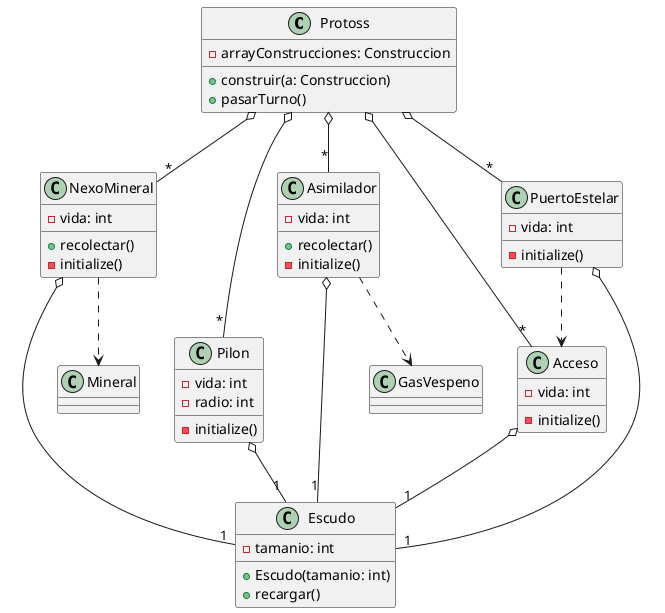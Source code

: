 @startuml


class Protoss{
    - arrayConstrucciones: Construccion

    + construir(a: Construccion)
    + pasarTurno()
/'
    + construir(a: Criadero)
    + construir(a: Extractor)
    + construir(a: ReservaDeProduccion)
    + construir(a: Guarida)
    + construir(a: Espiral)
    + expanderMoho()
'/
}

class NexoMineral {
   - vida: int


   + recolectar()
   - initialize()

}

class Pilon {
   - vida: int
   - radio: int

   - initialize()
}

class Asimilador {
   - vida: int

   + recolectar()
   - initialize()

}

class Acceso {
   - vida: int

   - initialize()
}

class PuertoEstelar {
   - vida: int

   - initialize()
}

class Escudo{
   - tamanio: int

   + Escudo(tamanio: int)
   + recargar()
}

Protoss o--"*" PuertoEstelar
Protoss o--"*" NexoMineral
Protoss o--"*" Pilon
Protoss o--"*" Acceso
Protoss o--"*" Asimilador

NexoMineral o--"1" Escudo
Pilon o--"1" Escudo
Asimilador o--"1" Escudo
Acceso o--"1" Escudo
PuertoEstelar o--"1" Escudo

Asimilador ..> GasVespeno
NexoMineral ..> Mineral
PuertoEstelar ..> Acceso

@enduml